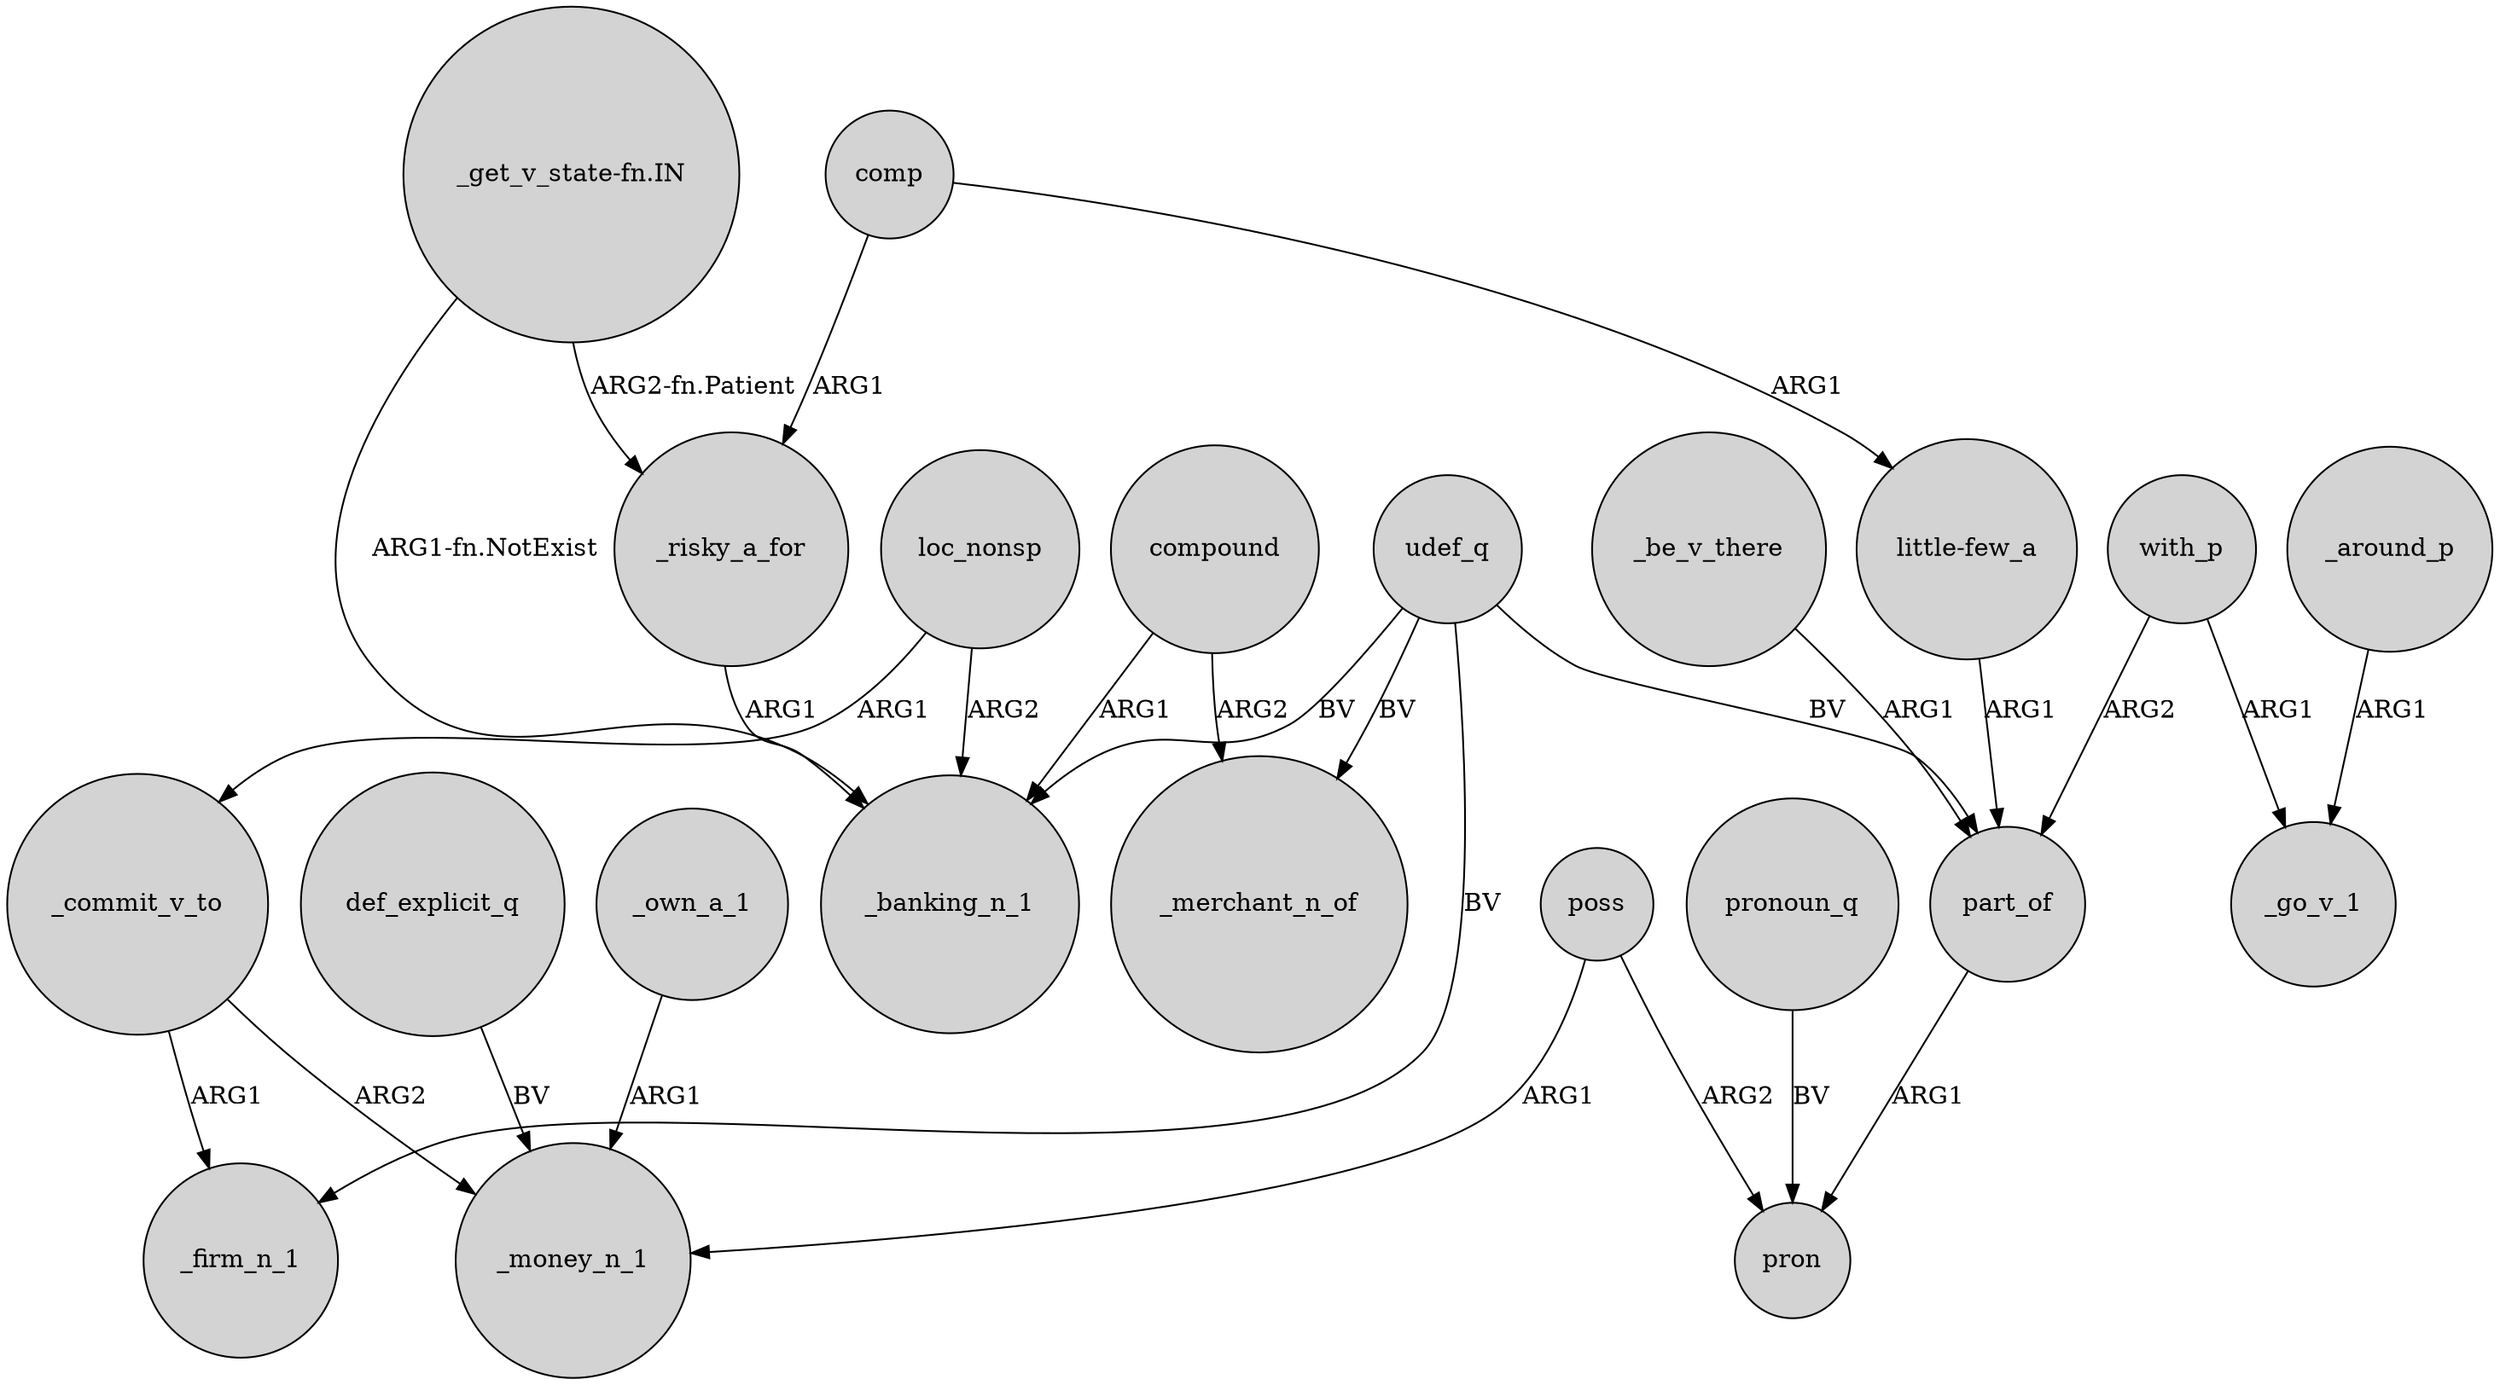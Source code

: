 digraph {
	node [shape=circle style=filled]
	udef_q -> _merchant_n_of [label=BV]
	part_of -> pron [label=ARG1]
	loc_nonsp -> _banking_n_1 [label=ARG2]
	with_p -> _go_v_1 [label=ARG1]
	_own_a_1 -> _money_n_1 [label=ARG1]
	udef_q -> part_of [label=BV]
	with_p -> part_of [label=ARG2]
	poss -> pron [label=ARG2]
	_risky_a_for -> _banking_n_1 [label=ARG1]
	comp -> _risky_a_for [label=ARG1]
	_around_p -> _go_v_1 [label=ARG1]
	udef_q -> _firm_n_1 [label=BV]
	_commit_v_to -> _money_n_1 [label=ARG2]
	_be_v_there -> part_of [label=ARG1]
	"_get_v_state-fn.IN" -> _risky_a_for [label="ARG2-fn.Patient"]
	pronoun_q -> pron [label=BV]
	compound -> _banking_n_1 [label=ARG1]
	_commit_v_to -> _firm_n_1 [label=ARG1]
	poss -> _money_n_1 [label=ARG1]
	comp -> "little-few_a" [label=ARG1]
	"little-few_a" -> part_of [label=ARG1]
	compound -> _merchant_n_of [label=ARG2]
	loc_nonsp -> _commit_v_to [label=ARG1]
	udef_q -> _banking_n_1 [label=BV]
	"_get_v_state-fn.IN" -> _banking_n_1 [label="ARG1-fn.NotExist"]
	def_explicit_q -> _money_n_1 [label=BV]
}
